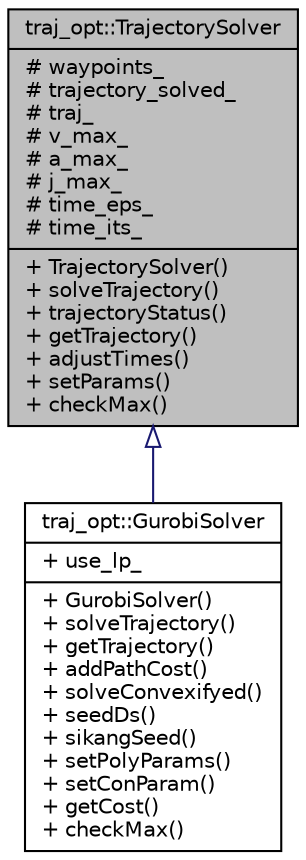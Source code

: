 digraph "traj_opt::TrajectorySolver"
{
 // LATEX_PDF_SIZE
  edge [fontname="Helvetica",fontsize="10",labelfontname="Helvetica",labelfontsize="10"];
  node [fontname="Helvetica",fontsize="10",shape=record];
  Node1 [label="{traj_opt::TrajectorySolver\n|# waypoints_\l# trajectory_solved_\l# traj_\l# v_max_\l# a_max_\l# j_max_\l# time_eps_\l# time_its_\l|+ TrajectorySolver()\l+ solveTrajectory()\l+ trajectoryStatus()\l+ getTrajectory()\l+ adjustTimes()\l+ setParams()\l+ checkMax()\l}",height=0.2,width=0.4,color="black", fillcolor="grey75", style="filled", fontcolor="black",tooltip=" "];
  Node1 -> Node2 [dir="back",color="midnightblue",fontsize="10",style="solid",arrowtail="onormal",fontname="Helvetica"];
  Node2 [label="{traj_opt::GurobiSolver\n|+ use_lp_\l|+ GurobiSolver()\l+ solveTrajectory()\l+ getTrajectory()\l+ addPathCost()\l+ solveConvexifyed()\l+ seedDs()\l+ sikangSeed()\l+ setPolyParams()\l+ setConParam()\l+ getCost()\l+ checkMax()\l}",height=0.2,width=0.4,color="black", fillcolor="white", style="filled",URL="$classtraj__opt_1_1GurobiSolver.html",tooltip=" "];
}
